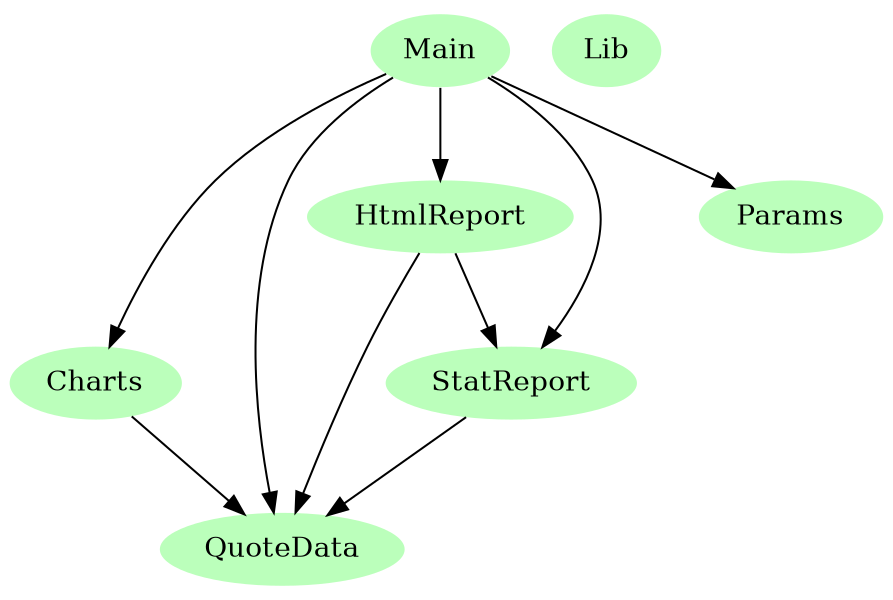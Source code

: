digraph G {
size="6,4";
ratio="fill";
u0[label="Charts",style="filled",fillcolor="#bbffbb",penwidth="0"];
u1[label="QuoteData",style="filled",fillcolor="#bbffbb",penwidth="0"];
u2[label="HtmlReport",style="filled",fillcolor="#bbffbb",penwidth="0"];
u3[label="StatReport",style="filled",fillcolor="#bbffbb",penwidth="0"];
u4[label="Lib",style="filled",fillcolor="#bbffbb",penwidth="0"];
u5[label="Params",style="filled",fillcolor="#bbffbb",penwidth="0"];
u6[label="Main",style="filled",fillcolor="#bbffbb",penwidth="0"];
u0 -> u1;
u2 -> u1;
u2 -> u3;
u3 -> u1;
u6 -> u0;
u6 -> u1;
u6 -> u2;
u6 -> u3;
u6 -> u5;

}
